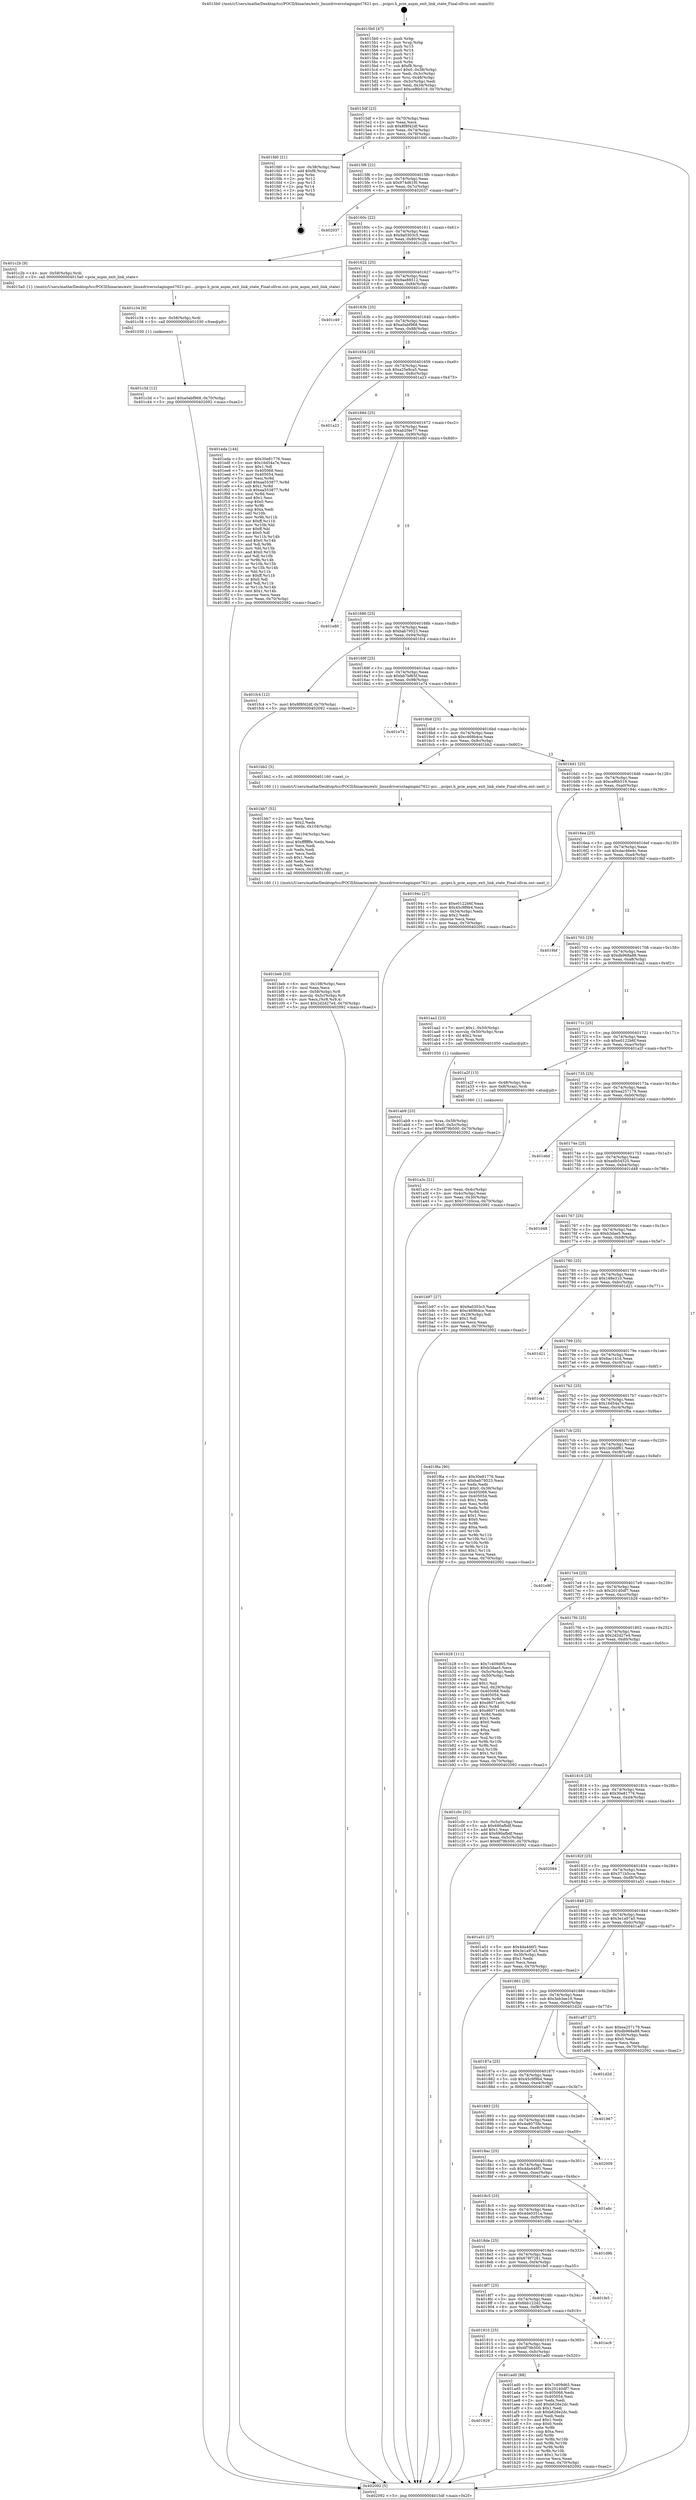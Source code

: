 digraph "0x4015b0" {
  label = "0x4015b0 (/mnt/c/Users/mathe/Desktop/tcc/POCII/binaries/extr_linuxdriversstagingmt7621-pci....pcipci.h_pcie_aspm_exit_link_state_Final-ollvm.out::main(0))"
  labelloc = "t"
  node[shape=record]

  Entry [label="",width=0.3,height=0.3,shape=circle,fillcolor=black,style=filled]
  "0x4015df" [label="{
     0x4015df [23]\l
     | [instrs]\l
     &nbsp;&nbsp;0x4015df \<+3\>: mov -0x70(%rbp),%eax\l
     &nbsp;&nbsp;0x4015e2 \<+2\>: mov %eax,%ecx\l
     &nbsp;&nbsp;0x4015e4 \<+6\>: sub $0x8f8f42df,%ecx\l
     &nbsp;&nbsp;0x4015ea \<+3\>: mov %eax,-0x74(%rbp)\l
     &nbsp;&nbsp;0x4015ed \<+3\>: mov %ecx,-0x78(%rbp)\l
     &nbsp;&nbsp;0x4015f0 \<+6\>: je 0000000000401fd0 \<main+0xa20\>\l
  }"]
  "0x401fd0" [label="{
     0x401fd0 [21]\l
     | [instrs]\l
     &nbsp;&nbsp;0x401fd0 \<+3\>: mov -0x38(%rbp),%eax\l
     &nbsp;&nbsp;0x401fd3 \<+7\>: add $0xf8,%rsp\l
     &nbsp;&nbsp;0x401fda \<+1\>: pop %rbx\l
     &nbsp;&nbsp;0x401fdb \<+2\>: pop %r12\l
     &nbsp;&nbsp;0x401fdd \<+2\>: pop %r13\l
     &nbsp;&nbsp;0x401fdf \<+2\>: pop %r14\l
     &nbsp;&nbsp;0x401fe1 \<+2\>: pop %r15\l
     &nbsp;&nbsp;0x401fe3 \<+1\>: pop %rbp\l
     &nbsp;&nbsp;0x401fe4 \<+1\>: ret\l
  }"]
  "0x4015f6" [label="{
     0x4015f6 [22]\l
     | [instrs]\l
     &nbsp;&nbsp;0x4015f6 \<+5\>: jmp 00000000004015fb \<main+0x4b\>\l
     &nbsp;&nbsp;0x4015fb \<+3\>: mov -0x74(%rbp),%eax\l
     &nbsp;&nbsp;0x4015fe \<+5\>: sub $0x974d61f0,%eax\l
     &nbsp;&nbsp;0x401603 \<+3\>: mov %eax,-0x7c(%rbp)\l
     &nbsp;&nbsp;0x401606 \<+6\>: je 0000000000402037 \<main+0xa87\>\l
  }"]
  Exit [label="",width=0.3,height=0.3,shape=circle,fillcolor=black,style=filled,peripheries=2]
  "0x402037" [label="{
     0x402037\l
  }", style=dashed]
  "0x40160c" [label="{
     0x40160c [22]\l
     | [instrs]\l
     &nbsp;&nbsp;0x40160c \<+5\>: jmp 0000000000401611 \<main+0x61\>\l
     &nbsp;&nbsp;0x401611 \<+3\>: mov -0x74(%rbp),%eax\l
     &nbsp;&nbsp;0x401614 \<+5\>: sub $0x9a0303c5,%eax\l
     &nbsp;&nbsp;0x401619 \<+3\>: mov %eax,-0x80(%rbp)\l
     &nbsp;&nbsp;0x40161c \<+6\>: je 0000000000401c2b \<main+0x67b\>\l
  }"]
  "0x401c3d" [label="{
     0x401c3d [12]\l
     | [instrs]\l
     &nbsp;&nbsp;0x401c3d \<+7\>: movl $0xa0abf968,-0x70(%rbp)\l
     &nbsp;&nbsp;0x401c44 \<+5\>: jmp 0000000000402092 \<main+0xae2\>\l
  }"]
  "0x401c2b" [label="{
     0x401c2b [9]\l
     | [instrs]\l
     &nbsp;&nbsp;0x401c2b \<+4\>: mov -0x58(%rbp),%rdi\l
     &nbsp;&nbsp;0x401c2f \<+5\>: call 00000000004015a0 \<pcie_aspm_exit_link_state\>\l
     | [calls]\l
     &nbsp;&nbsp;0x4015a0 \{1\} (/mnt/c/Users/mathe/Desktop/tcc/POCII/binaries/extr_linuxdriversstagingmt7621-pci....pcipci.h_pcie_aspm_exit_link_state_Final-ollvm.out::pcie_aspm_exit_link_state)\l
  }"]
  "0x401622" [label="{
     0x401622 [25]\l
     | [instrs]\l
     &nbsp;&nbsp;0x401622 \<+5\>: jmp 0000000000401627 \<main+0x77\>\l
     &nbsp;&nbsp;0x401627 \<+3\>: mov -0x74(%rbp),%eax\l
     &nbsp;&nbsp;0x40162a \<+5\>: sub $0x9ae88512,%eax\l
     &nbsp;&nbsp;0x40162f \<+6\>: mov %eax,-0x84(%rbp)\l
     &nbsp;&nbsp;0x401635 \<+6\>: je 0000000000401c49 \<main+0x699\>\l
  }"]
  "0x401c34" [label="{
     0x401c34 [9]\l
     | [instrs]\l
     &nbsp;&nbsp;0x401c34 \<+4\>: mov -0x58(%rbp),%rdi\l
     &nbsp;&nbsp;0x401c38 \<+5\>: call 0000000000401030 \<free@plt\>\l
     | [calls]\l
     &nbsp;&nbsp;0x401030 \{1\} (unknown)\l
  }"]
  "0x401c49" [label="{
     0x401c49\l
  }", style=dashed]
  "0x40163b" [label="{
     0x40163b [25]\l
     | [instrs]\l
     &nbsp;&nbsp;0x40163b \<+5\>: jmp 0000000000401640 \<main+0x90\>\l
     &nbsp;&nbsp;0x401640 \<+3\>: mov -0x74(%rbp),%eax\l
     &nbsp;&nbsp;0x401643 \<+5\>: sub $0xa0abf968,%eax\l
     &nbsp;&nbsp;0x401648 \<+6\>: mov %eax,-0x88(%rbp)\l
     &nbsp;&nbsp;0x40164e \<+6\>: je 0000000000401eda \<main+0x92a\>\l
  }"]
  "0x401beb" [label="{
     0x401beb [33]\l
     | [instrs]\l
     &nbsp;&nbsp;0x401beb \<+6\>: mov -0x108(%rbp),%ecx\l
     &nbsp;&nbsp;0x401bf1 \<+3\>: imul %eax,%ecx\l
     &nbsp;&nbsp;0x401bf4 \<+4\>: mov -0x58(%rbp),%r8\l
     &nbsp;&nbsp;0x401bf8 \<+4\>: movslq -0x5c(%rbp),%r9\l
     &nbsp;&nbsp;0x401bfc \<+4\>: mov %ecx,(%r8,%r9,4)\l
     &nbsp;&nbsp;0x401c00 \<+7\>: movl $0x2d2d27e4,-0x70(%rbp)\l
     &nbsp;&nbsp;0x401c07 \<+5\>: jmp 0000000000402092 \<main+0xae2\>\l
  }"]
  "0x401eda" [label="{
     0x401eda [144]\l
     | [instrs]\l
     &nbsp;&nbsp;0x401eda \<+5\>: mov $0x30e81776,%eax\l
     &nbsp;&nbsp;0x401edf \<+5\>: mov $0x16d54a7e,%ecx\l
     &nbsp;&nbsp;0x401ee4 \<+2\>: mov $0x1,%dl\l
     &nbsp;&nbsp;0x401ee6 \<+7\>: mov 0x405068,%esi\l
     &nbsp;&nbsp;0x401eed \<+7\>: mov 0x405054,%edi\l
     &nbsp;&nbsp;0x401ef4 \<+3\>: mov %esi,%r8d\l
     &nbsp;&nbsp;0x401ef7 \<+7\>: add $0xaa553877,%r8d\l
     &nbsp;&nbsp;0x401efe \<+4\>: sub $0x1,%r8d\l
     &nbsp;&nbsp;0x401f02 \<+7\>: sub $0xaa553877,%r8d\l
     &nbsp;&nbsp;0x401f09 \<+4\>: imul %r8d,%esi\l
     &nbsp;&nbsp;0x401f0d \<+3\>: and $0x1,%esi\l
     &nbsp;&nbsp;0x401f10 \<+3\>: cmp $0x0,%esi\l
     &nbsp;&nbsp;0x401f13 \<+4\>: sete %r9b\l
     &nbsp;&nbsp;0x401f17 \<+3\>: cmp $0xa,%edi\l
     &nbsp;&nbsp;0x401f1a \<+4\>: setl %r10b\l
     &nbsp;&nbsp;0x401f1e \<+3\>: mov %r9b,%r11b\l
     &nbsp;&nbsp;0x401f21 \<+4\>: xor $0xff,%r11b\l
     &nbsp;&nbsp;0x401f25 \<+3\>: mov %r10b,%bl\l
     &nbsp;&nbsp;0x401f28 \<+3\>: xor $0xff,%bl\l
     &nbsp;&nbsp;0x401f2b \<+3\>: xor $0x0,%dl\l
     &nbsp;&nbsp;0x401f2e \<+3\>: mov %r11b,%r14b\l
     &nbsp;&nbsp;0x401f31 \<+4\>: and $0x0,%r14b\l
     &nbsp;&nbsp;0x401f35 \<+3\>: and %dl,%r9b\l
     &nbsp;&nbsp;0x401f38 \<+3\>: mov %bl,%r15b\l
     &nbsp;&nbsp;0x401f3b \<+4\>: and $0x0,%r15b\l
     &nbsp;&nbsp;0x401f3f \<+3\>: and %dl,%r10b\l
     &nbsp;&nbsp;0x401f42 \<+3\>: or %r9b,%r14b\l
     &nbsp;&nbsp;0x401f45 \<+3\>: or %r10b,%r15b\l
     &nbsp;&nbsp;0x401f48 \<+3\>: xor %r15b,%r14b\l
     &nbsp;&nbsp;0x401f4b \<+3\>: or %bl,%r11b\l
     &nbsp;&nbsp;0x401f4e \<+4\>: xor $0xff,%r11b\l
     &nbsp;&nbsp;0x401f52 \<+3\>: or $0x0,%dl\l
     &nbsp;&nbsp;0x401f55 \<+3\>: and %dl,%r11b\l
     &nbsp;&nbsp;0x401f58 \<+3\>: or %r11b,%r14b\l
     &nbsp;&nbsp;0x401f5b \<+4\>: test $0x1,%r14b\l
     &nbsp;&nbsp;0x401f5f \<+3\>: cmovne %ecx,%eax\l
     &nbsp;&nbsp;0x401f62 \<+3\>: mov %eax,-0x70(%rbp)\l
     &nbsp;&nbsp;0x401f65 \<+5\>: jmp 0000000000402092 \<main+0xae2\>\l
  }"]
  "0x401654" [label="{
     0x401654 [25]\l
     | [instrs]\l
     &nbsp;&nbsp;0x401654 \<+5\>: jmp 0000000000401659 \<main+0xa9\>\l
     &nbsp;&nbsp;0x401659 \<+3\>: mov -0x74(%rbp),%eax\l
     &nbsp;&nbsp;0x40165c \<+5\>: sub $0xa25e9ca5,%eax\l
     &nbsp;&nbsp;0x401661 \<+6\>: mov %eax,-0x8c(%rbp)\l
     &nbsp;&nbsp;0x401667 \<+6\>: je 0000000000401a23 \<main+0x473\>\l
  }"]
  "0x401bb7" [label="{
     0x401bb7 [52]\l
     | [instrs]\l
     &nbsp;&nbsp;0x401bb7 \<+2\>: xor %ecx,%ecx\l
     &nbsp;&nbsp;0x401bb9 \<+5\>: mov $0x2,%edx\l
     &nbsp;&nbsp;0x401bbe \<+6\>: mov %edx,-0x104(%rbp)\l
     &nbsp;&nbsp;0x401bc4 \<+1\>: cltd\l
     &nbsp;&nbsp;0x401bc5 \<+6\>: mov -0x104(%rbp),%esi\l
     &nbsp;&nbsp;0x401bcb \<+2\>: idiv %esi\l
     &nbsp;&nbsp;0x401bcd \<+6\>: imul $0xfffffffe,%edx,%edx\l
     &nbsp;&nbsp;0x401bd3 \<+2\>: mov %ecx,%edi\l
     &nbsp;&nbsp;0x401bd5 \<+2\>: sub %edx,%edi\l
     &nbsp;&nbsp;0x401bd7 \<+2\>: mov %ecx,%edx\l
     &nbsp;&nbsp;0x401bd9 \<+3\>: sub $0x1,%edx\l
     &nbsp;&nbsp;0x401bdc \<+2\>: add %edx,%edi\l
     &nbsp;&nbsp;0x401bde \<+2\>: sub %edi,%ecx\l
     &nbsp;&nbsp;0x401be0 \<+6\>: mov %ecx,-0x108(%rbp)\l
     &nbsp;&nbsp;0x401be6 \<+5\>: call 0000000000401160 \<next_i\>\l
     | [calls]\l
     &nbsp;&nbsp;0x401160 \{1\} (/mnt/c/Users/mathe/Desktop/tcc/POCII/binaries/extr_linuxdriversstagingmt7621-pci....pcipci.h_pcie_aspm_exit_link_state_Final-ollvm.out::next_i)\l
  }"]
  "0x401a23" [label="{
     0x401a23\l
  }", style=dashed]
  "0x40166d" [label="{
     0x40166d [25]\l
     | [instrs]\l
     &nbsp;&nbsp;0x40166d \<+5\>: jmp 0000000000401672 \<main+0xc2\>\l
     &nbsp;&nbsp;0x401672 \<+3\>: mov -0x74(%rbp),%eax\l
     &nbsp;&nbsp;0x401675 \<+5\>: sub $0xab2f4e77,%eax\l
     &nbsp;&nbsp;0x40167a \<+6\>: mov %eax,-0x90(%rbp)\l
     &nbsp;&nbsp;0x401680 \<+6\>: je 0000000000401e80 \<main+0x8d0\>\l
  }"]
  "0x401929" [label="{
     0x401929\l
  }", style=dashed]
  "0x401e80" [label="{
     0x401e80\l
  }", style=dashed]
  "0x401686" [label="{
     0x401686 [25]\l
     | [instrs]\l
     &nbsp;&nbsp;0x401686 \<+5\>: jmp 000000000040168b \<main+0xdb\>\l
     &nbsp;&nbsp;0x40168b \<+3\>: mov -0x74(%rbp),%eax\l
     &nbsp;&nbsp;0x40168e \<+5\>: sub $0xbab79523,%eax\l
     &nbsp;&nbsp;0x401693 \<+6\>: mov %eax,-0x94(%rbp)\l
     &nbsp;&nbsp;0x401699 \<+6\>: je 0000000000401fc4 \<main+0xa14\>\l
  }"]
  "0x401ad0" [label="{
     0x401ad0 [88]\l
     | [instrs]\l
     &nbsp;&nbsp;0x401ad0 \<+5\>: mov $0x7c409d65,%eax\l
     &nbsp;&nbsp;0x401ad5 \<+5\>: mov $0x20140df7,%ecx\l
     &nbsp;&nbsp;0x401ada \<+7\>: mov 0x405068,%edx\l
     &nbsp;&nbsp;0x401ae1 \<+7\>: mov 0x405054,%esi\l
     &nbsp;&nbsp;0x401ae8 \<+2\>: mov %edx,%edi\l
     &nbsp;&nbsp;0x401aea \<+6\>: add $0xb626e2dc,%edi\l
     &nbsp;&nbsp;0x401af0 \<+3\>: sub $0x1,%edi\l
     &nbsp;&nbsp;0x401af3 \<+6\>: sub $0xb626e2dc,%edi\l
     &nbsp;&nbsp;0x401af9 \<+3\>: imul %edi,%edx\l
     &nbsp;&nbsp;0x401afc \<+3\>: and $0x1,%edx\l
     &nbsp;&nbsp;0x401aff \<+3\>: cmp $0x0,%edx\l
     &nbsp;&nbsp;0x401b02 \<+4\>: sete %r8b\l
     &nbsp;&nbsp;0x401b06 \<+3\>: cmp $0xa,%esi\l
     &nbsp;&nbsp;0x401b09 \<+4\>: setl %r9b\l
     &nbsp;&nbsp;0x401b0d \<+3\>: mov %r8b,%r10b\l
     &nbsp;&nbsp;0x401b10 \<+3\>: and %r9b,%r10b\l
     &nbsp;&nbsp;0x401b13 \<+3\>: xor %r9b,%r8b\l
     &nbsp;&nbsp;0x401b16 \<+3\>: or %r8b,%r10b\l
     &nbsp;&nbsp;0x401b19 \<+4\>: test $0x1,%r10b\l
     &nbsp;&nbsp;0x401b1d \<+3\>: cmovne %ecx,%eax\l
     &nbsp;&nbsp;0x401b20 \<+3\>: mov %eax,-0x70(%rbp)\l
     &nbsp;&nbsp;0x401b23 \<+5\>: jmp 0000000000402092 \<main+0xae2\>\l
  }"]
  "0x401fc4" [label="{
     0x401fc4 [12]\l
     | [instrs]\l
     &nbsp;&nbsp;0x401fc4 \<+7\>: movl $0x8f8f42df,-0x70(%rbp)\l
     &nbsp;&nbsp;0x401fcb \<+5\>: jmp 0000000000402092 \<main+0xae2\>\l
  }"]
  "0x40169f" [label="{
     0x40169f [25]\l
     | [instrs]\l
     &nbsp;&nbsp;0x40169f \<+5\>: jmp 00000000004016a4 \<main+0xf4\>\l
     &nbsp;&nbsp;0x4016a4 \<+3\>: mov -0x74(%rbp),%eax\l
     &nbsp;&nbsp;0x4016a7 \<+5\>: sub $0xbb7bf65f,%eax\l
     &nbsp;&nbsp;0x4016ac \<+6\>: mov %eax,-0x98(%rbp)\l
     &nbsp;&nbsp;0x4016b2 \<+6\>: je 0000000000401e74 \<main+0x8c4\>\l
  }"]
  "0x401910" [label="{
     0x401910 [25]\l
     | [instrs]\l
     &nbsp;&nbsp;0x401910 \<+5\>: jmp 0000000000401915 \<main+0x365\>\l
     &nbsp;&nbsp;0x401915 \<+3\>: mov -0x74(%rbp),%eax\l
     &nbsp;&nbsp;0x401918 \<+5\>: sub $0x6f79b500,%eax\l
     &nbsp;&nbsp;0x40191d \<+6\>: mov %eax,-0xfc(%rbp)\l
     &nbsp;&nbsp;0x401923 \<+6\>: je 0000000000401ad0 \<main+0x520\>\l
  }"]
  "0x401e74" [label="{
     0x401e74\l
  }", style=dashed]
  "0x4016b8" [label="{
     0x4016b8 [25]\l
     | [instrs]\l
     &nbsp;&nbsp;0x4016b8 \<+5\>: jmp 00000000004016bd \<main+0x10d\>\l
     &nbsp;&nbsp;0x4016bd \<+3\>: mov -0x74(%rbp),%eax\l
     &nbsp;&nbsp;0x4016c0 \<+5\>: sub $0xc469b4ce,%eax\l
     &nbsp;&nbsp;0x4016c5 \<+6\>: mov %eax,-0x9c(%rbp)\l
     &nbsp;&nbsp;0x4016cb \<+6\>: je 0000000000401bb2 \<main+0x602\>\l
  }"]
  "0x401ec9" [label="{
     0x401ec9\l
  }", style=dashed]
  "0x401bb2" [label="{
     0x401bb2 [5]\l
     | [instrs]\l
     &nbsp;&nbsp;0x401bb2 \<+5\>: call 0000000000401160 \<next_i\>\l
     | [calls]\l
     &nbsp;&nbsp;0x401160 \{1\} (/mnt/c/Users/mathe/Desktop/tcc/POCII/binaries/extr_linuxdriversstagingmt7621-pci....pcipci.h_pcie_aspm_exit_link_state_Final-ollvm.out::next_i)\l
  }"]
  "0x4016d1" [label="{
     0x4016d1 [25]\l
     | [instrs]\l
     &nbsp;&nbsp;0x4016d1 \<+5\>: jmp 00000000004016d6 \<main+0x126\>\l
     &nbsp;&nbsp;0x4016d6 \<+3\>: mov -0x74(%rbp),%eax\l
     &nbsp;&nbsp;0x4016d9 \<+5\>: sub $0xcef6b519,%eax\l
     &nbsp;&nbsp;0x4016de \<+6\>: mov %eax,-0xa0(%rbp)\l
     &nbsp;&nbsp;0x4016e4 \<+6\>: je 000000000040194c \<main+0x39c\>\l
  }"]
  "0x4018f7" [label="{
     0x4018f7 [25]\l
     | [instrs]\l
     &nbsp;&nbsp;0x4018f7 \<+5\>: jmp 00000000004018fc \<main+0x34c\>\l
     &nbsp;&nbsp;0x4018fc \<+3\>: mov -0x74(%rbp),%eax\l
     &nbsp;&nbsp;0x4018ff \<+5\>: sub $0x6bb122d2,%eax\l
     &nbsp;&nbsp;0x401904 \<+6\>: mov %eax,-0xf8(%rbp)\l
     &nbsp;&nbsp;0x40190a \<+6\>: je 0000000000401ec9 \<main+0x919\>\l
  }"]
  "0x40194c" [label="{
     0x40194c [27]\l
     | [instrs]\l
     &nbsp;&nbsp;0x40194c \<+5\>: mov $0xe0122b6f,%eax\l
     &nbsp;&nbsp;0x401951 \<+5\>: mov $0x45c9f9b4,%ecx\l
     &nbsp;&nbsp;0x401956 \<+3\>: mov -0x34(%rbp),%edx\l
     &nbsp;&nbsp;0x401959 \<+3\>: cmp $0x2,%edx\l
     &nbsp;&nbsp;0x40195c \<+3\>: cmovne %ecx,%eax\l
     &nbsp;&nbsp;0x40195f \<+3\>: mov %eax,-0x70(%rbp)\l
     &nbsp;&nbsp;0x401962 \<+5\>: jmp 0000000000402092 \<main+0xae2\>\l
  }"]
  "0x4016ea" [label="{
     0x4016ea [25]\l
     | [instrs]\l
     &nbsp;&nbsp;0x4016ea \<+5\>: jmp 00000000004016ef \<main+0x13f\>\l
     &nbsp;&nbsp;0x4016ef \<+3\>: mov -0x74(%rbp),%eax\l
     &nbsp;&nbsp;0x4016f2 \<+5\>: sub $0xdac46e4c,%eax\l
     &nbsp;&nbsp;0x4016f7 \<+6\>: mov %eax,-0xa4(%rbp)\l
     &nbsp;&nbsp;0x4016fd \<+6\>: je 00000000004019bf \<main+0x40f\>\l
  }"]
  "0x402092" [label="{
     0x402092 [5]\l
     | [instrs]\l
     &nbsp;&nbsp;0x402092 \<+5\>: jmp 00000000004015df \<main+0x2f\>\l
  }"]
  "0x4015b0" [label="{
     0x4015b0 [47]\l
     | [instrs]\l
     &nbsp;&nbsp;0x4015b0 \<+1\>: push %rbp\l
     &nbsp;&nbsp;0x4015b1 \<+3\>: mov %rsp,%rbp\l
     &nbsp;&nbsp;0x4015b4 \<+2\>: push %r15\l
     &nbsp;&nbsp;0x4015b6 \<+2\>: push %r14\l
     &nbsp;&nbsp;0x4015b8 \<+2\>: push %r13\l
     &nbsp;&nbsp;0x4015ba \<+2\>: push %r12\l
     &nbsp;&nbsp;0x4015bc \<+1\>: push %rbx\l
     &nbsp;&nbsp;0x4015bd \<+7\>: sub $0xf8,%rsp\l
     &nbsp;&nbsp;0x4015c4 \<+7\>: movl $0x0,-0x38(%rbp)\l
     &nbsp;&nbsp;0x4015cb \<+3\>: mov %edi,-0x3c(%rbp)\l
     &nbsp;&nbsp;0x4015ce \<+4\>: mov %rsi,-0x48(%rbp)\l
     &nbsp;&nbsp;0x4015d2 \<+3\>: mov -0x3c(%rbp),%edi\l
     &nbsp;&nbsp;0x4015d5 \<+3\>: mov %edi,-0x34(%rbp)\l
     &nbsp;&nbsp;0x4015d8 \<+7\>: movl $0xcef6b519,-0x70(%rbp)\l
  }"]
  "0x401fe5" [label="{
     0x401fe5\l
  }", style=dashed]
  "0x4019bf" [label="{
     0x4019bf\l
  }", style=dashed]
  "0x401703" [label="{
     0x401703 [25]\l
     | [instrs]\l
     &nbsp;&nbsp;0x401703 \<+5\>: jmp 0000000000401708 \<main+0x158\>\l
     &nbsp;&nbsp;0x401708 \<+3\>: mov -0x74(%rbp),%eax\l
     &nbsp;&nbsp;0x40170b \<+5\>: sub $0xdb968a88,%eax\l
     &nbsp;&nbsp;0x401710 \<+6\>: mov %eax,-0xa8(%rbp)\l
     &nbsp;&nbsp;0x401716 \<+6\>: je 0000000000401aa2 \<main+0x4f2\>\l
  }"]
  "0x4018de" [label="{
     0x4018de [25]\l
     | [instrs]\l
     &nbsp;&nbsp;0x4018de \<+5\>: jmp 00000000004018e3 \<main+0x333\>\l
     &nbsp;&nbsp;0x4018e3 \<+3\>: mov -0x74(%rbp),%eax\l
     &nbsp;&nbsp;0x4018e6 \<+5\>: sub $0x678f7281,%eax\l
     &nbsp;&nbsp;0x4018eb \<+6\>: mov %eax,-0xf4(%rbp)\l
     &nbsp;&nbsp;0x4018f1 \<+6\>: je 0000000000401fe5 \<main+0xa35\>\l
  }"]
  "0x401aa2" [label="{
     0x401aa2 [23]\l
     | [instrs]\l
     &nbsp;&nbsp;0x401aa2 \<+7\>: movl $0x1,-0x50(%rbp)\l
     &nbsp;&nbsp;0x401aa9 \<+4\>: movslq -0x50(%rbp),%rax\l
     &nbsp;&nbsp;0x401aad \<+4\>: shl $0x2,%rax\l
     &nbsp;&nbsp;0x401ab1 \<+3\>: mov %rax,%rdi\l
     &nbsp;&nbsp;0x401ab4 \<+5\>: call 0000000000401050 \<malloc@plt\>\l
     | [calls]\l
     &nbsp;&nbsp;0x401050 \{1\} (unknown)\l
  }"]
  "0x40171c" [label="{
     0x40171c [25]\l
     | [instrs]\l
     &nbsp;&nbsp;0x40171c \<+5\>: jmp 0000000000401721 \<main+0x171\>\l
     &nbsp;&nbsp;0x401721 \<+3\>: mov -0x74(%rbp),%eax\l
     &nbsp;&nbsp;0x401724 \<+5\>: sub $0xe0122b6f,%eax\l
     &nbsp;&nbsp;0x401729 \<+6\>: mov %eax,-0xac(%rbp)\l
     &nbsp;&nbsp;0x40172f \<+6\>: je 0000000000401a2f \<main+0x47f\>\l
  }"]
  "0x401d9b" [label="{
     0x401d9b\l
  }", style=dashed]
  "0x401a2f" [label="{
     0x401a2f [13]\l
     | [instrs]\l
     &nbsp;&nbsp;0x401a2f \<+4\>: mov -0x48(%rbp),%rax\l
     &nbsp;&nbsp;0x401a33 \<+4\>: mov 0x8(%rax),%rdi\l
     &nbsp;&nbsp;0x401a37 \<+5\>: call 0000000000401060 \<atoi@plt\>\l
     | [calls]\l
     &nbsp;&nbsp;0x401060 \{1\} (unknown)\l
  }"]
  "0x401735" [label="{
     0x401735 [25]\l
     | [instrs]\l
     &nbsp;&nbsp;0x401735 \<+5\>: jmp 000000000040173a \<main+0x18a\>\l
     &nbsp;&nbsp;0x40173a \<+3\>: mov -0x74(%rbp),%eax\l
     &nbsp;&nbsp;0x40173d \<+5\>: sub $0xea257179,%eax\l
     &nbsp;&nbsp;0x401742 \<+6\>: mov %eax,-0xb0(%rbp)\l
     &nbsp;&nbsp;0x401748 \<+6\>: je 0000000000401ebd \<main+0x90d\>\l
  }"]
  "0x401a3c" [label="{
     0x401a3c [21]\l
     | [instrs]\l
     &nbsp;&nbsp;0x401a3c \<+3\>: mov %eax,-0x4c(%rbp)\l
     &nbsp;&nbsp;0x401a3f \<+3\>: mov -0x4c(%rbp),%eax\l
     &nbsp;&nbsp;0x401a42 \<+3\>: mov %eax,-0x30(%rbp)\l
     &nbsp;&nbsp;0x401a45 \<+7\>: movl $0x371b5cca,-0x70(%rbp)\l
     &nbsp;&nbsp;0x401a4c \<+5\>: jmp 0000000000402092 \<main+0xae2\>\l
  }"]
  "0x4018c5" [label="{
     0x4018c5 [25]\l
     | [instrs]\l
     &nbsp;&nbsp;0x4018c5 \<+5\>: jmp 00000000004018ca \<main+0x31a\>\l
     &nbsp;&nbsp;0x4018ca \<+3\>: mov -0x74(%rbp),%eax\l
     &nbsp;&nbsp;0x4018cd \<+5\>: sub $0x4de0351a,%eax\l
     &nbsp;&nbsp;0x4018d2 \<+6\>: mov %eax,-0xf0(%rbp)\l
     &nbsp;&nbsp;0x4018d8 \<+6\>: je 0000000000401d9b \<main+0x7eb\>\l
  }"]
  "0x401ebd" [label="{
     0x401ebd\l
  }", style=dashed]
  "0x40174e" [label="{
     0x40174e [25]\l
     | [instrs]\l
     &nbsp;&nbsp;0x40174e \<+5\>: jmp 0000000000401753 \<main+0x1a3\>\l
     &nbsp;&nbsp;0x401753 \<+3\>: mov -0x74(%rbp),%eax\l
     &nbsp;&nbsp;0x401756 \<+5\>: sub $0xedb54525,%eax\l
     &nbsp;&nbsp;0x40175b \<+6\>: mov %eax,-0xb4(%rbp)\l
     &nbsp;&nbsp;0x401761 \<+6\>: je 0000000000401d48 \<main+0x798\>\l
  }"]
  "0x401a6c" [label="{
     0x401a6c\l
  }", style=dashed]
  "0x401d48" [label="{
     0x401d48\l
  }", style=dashed]
  "0x401767" [label="{
     0x401767 [25]\l
     | [instrs]\l
     &nbsp;&nbsp;0x401767 \<+5\>: jmp 000000000040176c \<main+0x1bc\>\l
     &nbsp;&nbsp;0x40176c \<+3\>: mov -0x74(%rbp),%eax\l
     &nbsp;&nbsp;0x40176f \<+5\>: sub $0xb3dae5,%eax\l
     &nbsp;&nbsp;0x401774 \<+6\>: mov %eax,-0xb8(%rbp)\l
     &nbsp;&nbsp;0x40177a \<+6\>: je 0000000000401b97 \<main+0x5e7\>\l
  }"]
  "0x4018ac" [label="{
     0x4018ac [25]\l
     | [instrs]\l
     &nbsp;&nbsp;0x4018ac \<+5\>: jmp 00000000004018b1 \<main+0x301\>\l
     &nbsp;&nbsp;0x4018b1 \<+3\>: mov -0x74(%rbp),%eax\l
     &nbsp;&nbsp;0x4018b4 \<+5\>: sub $0x4da446f1,%eax\l
     &nbsp;&nbsp;0x4018b9 \<+6\>: mov %eax,-0xec(%rbp)\l
     &nbsp;&nbsp;0x4018bf \<+6\>: je 0000000000401a6c \<main+0x4bc\>\l
  }"]
  "0x401b97" [label="{
     0x401b97 [27]\l
     | [instrs]\l
     &nbsp;&nbsp;0x401b97 \<+5\>: mov $0x9a0303c5,%eax\l
     &nbsp;&nbsp;0x401b9c \<+5\>: mov $0xc469b4ce,%ecx\l
     &nbsp;&nbsp;0x401ba1 \<+3\>: mov -0x29(%rbp),%dl\l
     &nbsp;&nbsp;0x401ba4 \<+3\>: test $0x1,%dl\l
     &nbsp;&nbsp;0x401ba7 \<+3\>: cmovne %ecx,%eax\l
     &nbsp;&nbsp;0x401baa \<+3\>: mov %eax,-0x70(%rbp)\l
     &nbsp;&nbsp;0x401bad \<+5\>: jmp 0000000000402092 \<main+0xae2\>\l
  }"]
  "0x401780" [label="{
     0x401780 [25]\l
     | [instrs]\l
     &nbsp;&nbsp;0x401780 \<+5\>: jmp 0000000000401785 \<main+0x1d5\>\l
     &nbsp;&nbsp;0x401785 \<+3\>: mov -0x74(%rbp),%eax\l
     &nbsp;&nbsp;0x401788 \<+5\>: sub $0x188e310,%eax\l
     &nbsp;&nbsp;0x40178d \<+6\>: mov %eax,-0xbc(%rbp)\l
     &nbsp;&nbsp;0x401793 \<+6\>: je 0000000000401d21 \<main+0x771\>\l
  }"]
  "0x402009" [label="{
     0x402009\l
  }", style=dashed]
  "0x401d21" [label="{
     0x401d21\l
  }", style=dashed]
  "0x401799" [label="{
     0x401799 [25]\l
     | [instrs]\l
     &nbsp;&nbsp;0x401799 \<+5\>: jmp 000000000040179e \<main+0x1ee\>\l
     &nbsp;&nbsp;0x40179e \<+3\>: mov -0x74(%rbp),%eax\l
     &nbsp;&nbsp;0x4017a1 \<+5\>: sub $0x6ac141d,%eax\l
     &nbsp;&nbsp;0x4017a6 \<+6\>: mov %eax,-0xc0(%rbp)\l
     &nbsp;&nbsp;0x4017ac \<+6\>: je 0000000000401ca1 \<main+0x6f1\>\l
  }"]
  "0x401893" [label="{
     0x401893 [25]\l
     | [instrs]\l
     &nbsp;&nbsp;0x401893 \<+5\>: jmp 0000000000401898 \<main+0x2e8\>\l
     &nbsp;&nbsp;0x401898 \<+3\>: mov -0x74(%rbp),%eax\l
     &nbsp;&nbsp;0x40189b \<+5\>: sub $0x4a8075fe,%eax\l
     &nbsp;&nbsp;0x4018a0 \<+6\>: mov %eax,-0xe8(%rbp)\l
     &nbsp;&nbsp;0x4018a6 \<+6\>: je 0000000000402009 \<main+0xa59\>\l
  }"]
  "0x401ca1" [label="{
     0x401ca1\l
  }", style=dashed]
  "0x4017b2" [label="{
     0x4017b2 [25]\l
     | [instrs]\l
     &nbsp;&nbsp;0x4017b2 \<+5\>: jmp 00000000004017b7 \<main+0x207\>\l
     &nbsp;&nbsp;0x4017b7 \<+3\>: mov -0x74(%rbp),%eax\l
     &nbsp;&nbsp;0x4017ba \<+5\>: sub $0x16d54a7e,%eax\l
     &nbsp;&nbsp;0x4017bf \<+6\>: mov %eax,-0xc4(%rbp)\l
     &nbsp;&nbsp;0x4017c5 \<+6\>: je 0000000000401f6a \<main+0x9ba\>\l
  }"]
  "0x401967" [label="{
     0x401967\l
  }", style=dashed]
  "0x401f6a" [label="{
     0x401f6a [90]\l
     | [instrs]\l
     &nbsp;&nbsp;0x401f6a \<+5\>: mov $0x30e81776,%eax\l
     &nbsp;&nbsp;0x401f6f \<+5\>: mov $0xbab79523,%ecx\l
     &nbsp;&nbsp;0x401f74 \<+2\>: xor %edx,%edx\l
     &nbsp;&nbsp;0x401f76 \<+7\>: movl $0x0,-0x38(%rbp)\l
     &nbsp;&nbsp;0x401f7d \<+7\>: mov 0x405068,%esi\l
     &nbsp;&nbsp;0x401f84 \<+7\>: mov 0x405054,%edi\l
     &nbsp;&nbsp;0x401f8b \<+3\>: sub $0x1,%edx\l
     &nbsp;&nbsp;0x401f8e \<+3\>: mov %esi,%r8d\l
     &nbsp;&nbsp;0x401f91 \<+3\>: add %edx,%r8d\l
     &nbsp;&nbsp;0x401f94 \<+4\>: imul %r8d,%esi\l
     &nbsp;&nbsp;0x401f98 \<+3\>: and $0x1,%esi\l
     &nbsp;&nbsp;0x401f9b \<+3\>: cmp $0x0,%esi\l
     &nbsp;&nbsp;0x401f9e \<+4\>: sete %r9b\l
     &nbsp;&nbsp;0x401fa2 \<+3\>: cmp $0xa,%edi\l
     &nbsp;&nbsp;0x401fa5 \<+4\>: setl %r10b\l
     &nbsp;&nbsp;0x401fa9 \<+3\>: mov %r9b,%r11b\l
     &nbsp;&nbsp;0x401fac \<+3\>: and %r10b,%r11b\l
     &nbsp;&nbsp;0x401faf \<+3\>: xor %r10b,%r9b\l
     &nbsp;&nbsp;0x401fb2 \<+3\>: or %r9b,%r11b\l
     &nbsp;&nbsp;0x401fb5 \<+4\>: test $0x1,%r11b\l
     &nbsp;&nbsp;0x401fb9 \<+3\>: cmovne %ecx,%eax\l
     &nbsp;&nbsp;0x401fbc \<+3\>: mov %eax,-0x70(%rbp)\l
     &nbsp;&nbsp;0x401fbf \<+5\>: jmp 0000000000402092 \<main+0xae2\>\l
  }"]
  "0x4017cb" [label="{
     0x4017cb [25]\l
     | [instrs]\l
     &nbsp;&nbsp;0x4017cb \<+5\>: jmp 00000000004017d0 \<main+0x220\>\l
     &nbsp;&nbsp;0x4017d0 \<+3\>: mov -0x74(%rbp),%eax\l
     &nbsp;&nbsp;0x4017d3 \<+5\>: sub $0x1b0ddf61,%eax\l
     &nbsp;&nbsp;0x4017d8 \<+6\>: mov %eax,-0xc8(%rbp)\l
     &nbsp;&nbsp;0x4017de \<+6\>: je 0000000000401e9f \<main+0x8ef\>\l
  }"]
  "0x40187a" [label="{
     0x40187a [25]\l
     | [instrs]\l
     &nbsp;&nbsp;0x40187a \<+5\>: jmp 000000000040187f \<main+0x2cf\>\l
     &nbsp;&nbsp;0x40187f \<+3\>: mov -0x74(%rbp),%eax\l
     &nbsp;&nbsp;0x401882 \<+5\>: sub $0x45c9f9b4,%eax\l
     &nbsp;&nbsp;0x401887 \<+6\>: mov %eax,-0xe4(%rbp)\l
     &nbsp;&nbsp;0x40188d \<+6\>: je 0000000000401967 \<main+0x3b7\>\l
  }"]
  "0x401e9f" [label="{
     0x401e9f\l
  }", style=dashed]
  "0x4017e4" [label="{
     0x4017e4 [25]\l
     | [instrs]\l
     &nbsp;&nbsp;0x4017e4 \<+5\>: jmp 00000000004017e9 \<main+0x239\>\l
     &nbsp;&nbsp;0x4017e9 \<+3\>: mov -0x74(%rbp),%eax\l
     &nbsp;&nbsp;0x4017ec \<+5\>: sub $0x20140df7,%eax\l
     &nbsp;&nbsp;0x4017f1 \<+6\>: mov %eax,-0xcc(%rbp)\l
     &nbsp;&nbsp;0x4017f7 \<+6\>: je 0000000000401b28 \<main+0x578\>\l
  }"]
  "0x401d2d" [label="{
     0x401d2d\l
  }", style=dashed]
  "0x401b28" [label="{
     0x401b28 [111]\l
     | [instrs]\l
     &nbsp;&nbsp;0x401b28 \<+5\>: mov $0x7c409d65,%eax\l
     &nbsp;&nbsp;0x401b2d \<+5\>: mov $0xb3dae5,%ecx\l
     &nbsp;&nbsp;0x401b32 \<+3\>: mov -0x5c(%rbp),%edx\l
     &nbsp;&nbsp;0x401b35 \<+3\>: cmp -0x50(%rbp),%edx\l
     &nbsp;&nbsp;0x401b38 \<+4\>: setl %sil\l
     &nbsp;&nbsp;0x401b3c \<+4\>: and $0x1,%sil\l
     &nbsp;&nbsp;0x401b40 \<+4\>: mov %sil,-0x29(%rbp)\l
     &nbsp;&nbsp;0x401b44 \<+7\>: mov 0x405068,%edx\l
     &nbsp;&nbsp;0x401b4b \<+7\>: mov 0x405054,%edi\l
     &nbsp;&nbsp;0x401b52 \<+3\>: mov %edx,%r8d\l
     &nbsp;&nbsp;0x401b55 \<+7\>: add $0xd6071e00,%r8d\l
     &nbsp;&nbsp;0x401b5c \<+4\>: sub $0x1,%r8d\l
     &nbsp;&nbsp;0x401b60 \<+7\>: sub $0xd6071e00,%r8d\l
     &nbsp;&nbsp;0x401b67 \<+4\>: imul %r8d,%edx\l
     &nbsp;&nbsp;0x401b6b \<+3\>: and $0x1,%edx\l
     &nbsp;&nbsp;0x401b6e \<+3\>: cmp $0x0,%edx\l
     &nbsp;&nbsp;0x401b71 \<+4\>: sete %sil\l
     &nbsp;&nbsp;0x401b75 \<+3\>: cmp $0xa,%edi\l
     &nbsp;&nbsp;0x401b78 \<+4\>: setl %r9b\l
     &nbsp;&nbsp;0x401b7c \<+3\>: mov %sil,%r10b\l
     &nbsp;&nbsp;0x401b7f \<+3\>: and %r9b,%r10b\l
     &nbsp;&nbsp;0x401b82 \<+3\>: xor %r9b,%sil\l
     &nbsp;&nbsp;0x401b85 \<+3\>: or %sil,%r10b\l
     &nbsp;&nbsp;0x401b88 \<+4\>: test $0x1,%r10b\l
     &nbsp;&nbsp;0x401b8c \<+3\>: cmovne %ecx,%eax\l
     &nbsp;&nbsp;0x401b8f \<+3\>: mov %eax,-0x70(%rbp)\l
     &nbsp;&nbsp;0x401b92 \<+5\>: jmp 0000000000402092 \<main+0xae2\>\l
  }"]
  "0x4017fd" [label="{
     0x4017fd [25]\l
     | [instrs]\l
     &nbsp;&nbsp;0x4017fd \<+5\>: jmp 0000000000401802 \<main+0x252\>\l
     &nbsp;&nbsp;0x401802 \<+3\>: mov -0x74(%rbp),%eax\l
     &nbsp;&nbsp;0x401805 \<+5\>: sub $0x2d2d27e4,%eax\l
     &nbsp;&nbsp;0x40180a \<+6\>: mov %eax,-0xd0(%rbp)\l
     &nbsp;&nbsp;0x401810 \<+6\>: je 0000000000401c0c \<main+0x65c\>\l
  }"]
  "0x401ab9" [label="{
     0x401ab9 [23]\l
     | [instrs]\l
     &nbsp;&nbsp;0x401ab9 \<+4\>: mov %rax,-0x58(%rbp)\l
     &nbsp;&nbsp;0x401abd \<+7\>: movl $0x0,-0x5c(%rbp)\l
     &nbsp;&nbsp;0x401ac4 \<+7\>: movl $0x6f79b500,-0x70(%rbp)\l
     &nbsp;&nbsp;0x401acb \<+5\>: jmp 0000000000402092 \<main+0xae2\>\l
  }"]
  "0x401c0c" [label="{
     0x401c0c [31]\l
     | [instrs]\l
     &nbsp;&nbsp;0x401c0c \<+3\>: mov -0x5c(%rbp),%eax\l
     &nbsp;&nbsp;0x401c0f \<+5\>: sub $0x690afbdf,%eax\l
     &nbsp;&nbsp;0x401c14 \<+3\>: add $0x1,%eax\l
     &nbsp;&nbsp;0x401c17 \<+5\>: add $0x690afbdf,%eax\l
     &nbsp;&nbsp;0x401c1c \<+3\>: mov %eax,-0x5c(%rbp)\l
     &nbsp;&nbsp;0x401c1f \<+7\>: movl $0x6f79b500,-0x70(%rbp)\l
     &nbsp;&nbsp;0x401c26 \<+5\>: jmp 0000000000402092 \<main+0xae2\>\l
  }"]
  "0x401816" [label="{
     0x401816 [25]\l
     | [instrs]\l
     &nbsp;&nbsp;0x401816 \<+5\>: jmp 000000000040181b \<main+0x26b\>\l
     &nbsp;&nbsp;0x40181b \<+3\>: mov -0x74(%rbp),%eax\l
     &nbsp;&nbsp;0x40181e \<+5\>: sub $0x30e81776,%eax\l
     &nbsp;&nbsp;0x401823 \<+6\>: mov %eax,-0xd4(%rbp)\l
     &nbsp;&nbsp;0x401829 \<+6\>: je 0000000000402084 \<main+0xad4\>\l
  }"]
  "0x401861" [label="{
     0x401861 [25]\l
     | [instrs]\l
     &nbsp;&nbsp;0x401861 \<+5\>: jmp 0000000000401866 \<main+0x2b6\>\l
     &nbsp;&nbsp;0x401866 \<+3\>: mov -0x74(%rbp),%eax\l
     &nbsp;&nbsp;0x401869 \<+5\>: sub $0x3eb3ee19,%eax\l
     &nbsp;&nbsp;0x40186e \<+6\>: mov %eax,-0xe0(%rbp)\l
     &nbsp;&nbsp;0x401874 \<+6\>: je 0000000000401d2d \<main+0x77d\>\l
  }"]
  "0x402084" [label="{
     0x402084\l
  }", style=dashed]
  "0x40182f" [label="{
     0x40182f [25]\l
     | [instrs]\l
     &nbsp;&nbsp;0x40182f \<+5\>: jmp 0000000000401834 \<main+0x284\>\l
     &nbsp;&nbsp;0x401834 \<+3\>: mov -0x74(%rbp),%eax\l
     &nbsp;&nbsp;0x401837 \<+5\>: sub $0x371b5cca,%eax\l
     &nbsp;&nbsp;0x40183c \<+6\>: mov %eax,-0xd8(%rbp)\l
     &nbsp;&nbsp;0x401842 \<+6\>: je 0000000000401a51 \<main+0x4a1\>\l
  }"]
  "0x401a87" [label="{
     0x401a87 [27]\l
     | [instrs]\l
     &nbsp;&nbsp;0x401a87 \<+5\>: mov $0xea257179,%eax\l
     &nbsp;&nbsp;0x401a8c \<+5\>: mov $0xdb968a88,%ecx\l
     &nbsp;&nbsp;0x401a91 \<+3\>: mov -0x30(%rbp),%edx\l
     &nbsp;&nbsp;0x401a94 \<+3\>: cmp $0x0,%edx\l
     &nbsp;&nbsp;0x401a97 \<+3\>: cmove %ecx,%eax\l
     &nbsp;&nbsp;0x401a9a \<+3\>: mov %eax,-0x70(%rbp)\l
     &nbsp;&nbsp;0x401a9d \<+5\>: jmp 0000000000402092 \<main+0xae2\>\l
  }"]
  "0x401a51" [label="{
     0x401a51 [27]\l
     | [instrs]\l
     &nbsp;&nbsp;0x401a51 \<+5\>: mov $0x4da446f1,%eax\l
     &nbsp;&nbsp;0x401a56 \<+5\>: mov $0x3e1a97a5,%ecx\l
     &nbsp;&nbsp;0x401a5b \<+3\>: mov -0x30(%rbp),%edx\l
     &nbsp;&nbsp;0x401a5e \<+3\>: cmp $0x1,%edx\l
     &nbsp;&nbsp;0x401a61 \<+3\>: cmovl %ecx,%eax\l
     &nbsp;&nbsp;0x401a64 \<+3\>: mov %eax,-0x70(%rbp)\l
     &nbsp;&nbsp;0x401a67 \<+5\>: jmp 0000000000402092 \<main+0xae2\>\l
  }"]
  "0x401848" [label="{
     0x401848 [25]\l
     | [instrs]\l
     &nbsp;&nbsp;0x401848 \<+5\>: jmp 000000000040184d \<main+0x29d\>\l
     &nbsp;&nbsp;0x40184d \<+3\>: mov -0x74(%rbp),%eax\l
     &nbsp;&nbsp;0x401850 \<+5\>: sub $0x3e1a97a5,%eax\l
     &nbsp;&nbsp;0x401855 \<+6\>: mov %eax,-0xdc(%rbp)\l
     &nbsp;&nbsp;0x40185b \<+6\>: je 0000000000401a87 \<main+0x4d7\>\l
  }"]
  Entry -> "0x4015b0" [label=" 1"]
  "0x4015df" -> "0x401fd0" [label=" 1"]
  "0x4015df" -> "0x4015f6" [label=" 17"]
  "0x401fd0" -> Exit [label=" 1"]
  "0x4015f6" -> "0x402037" [label=" 0"]
  "0x4015f6" -> "0x40160c" [label=" 17"]
  "0x401fc4" -> "0x402092" [label=" 1"]
  "0x40160c" -> "0x401c2b" [label=" 1"]
  "0x40160c" -> "0x401622" [label=" 16"]
  "0x401f6a" -> "0x402092" [label=" 1"]
  "0x401622" -> "0x401c49" [label=" 0"]
  "0x401622" -> "0x40163b" [label=" 16"]
  "0x401eda" -> "0x402092" [label=" 1"]
  "0x40163b" -> "0x401eda" [label=" 1"]
  "0x40163b" -> "0x401654" [label=" 15"]
  "0x401c3d" -> "0x402092" [label=" 1"]
  "0x401654" -> "0x401a23" [label=" 0"]
  "0x401654" -> "0x40166d" [label=" 15"]
  "0x401c34" -> "0x401c3d" [label=" 1"]
  "0x40166d" -> "0x401e80" [label=" 0"]
  "0x40166d" -> "0x401686" [label=" 15"]
  "0x401c2b" -> "0x401c34" [label=" 1"]
  "0x401686" -> "0x401fc4" [label=" 1"]
  "0x401686" -> "0x40169f" [label=" 14"]
  "0x401c0c" -> "0x402092" [label=" 1"]
  "0x40169f" -> "0x401e74" [label=" 0"]
  "0x40169f" -> "0x4016b8" [label=" 14"]
  "0x401bb7" -> "0x401beb" [label=" 1"]
  "0x4016b8" -> "0x401bb2" [label=" 1"]
  "0x4016b8" -> "0x4016d1" [label=" 13"]
  "0x401bb2" -> "0x401bb7" [label=" 1"]
  "0x4016d1" -> "0x40194c" [label=" 1"]
  "0x4016d1" -> "0x4016ea" [label=" 12"]
  "0x40194c" -> "0x402092" [label=" 1"]
  "0x4015b0" -> "0x4015df" [label=" 1"]
  "0x402092" -> "0x4015df" [label=" 17"]
  "0x401b28" -> "0x402092" [label=" 2"]
  "0x4016ea" -> "0x4019bf" [label=" 0"]
  "0x4016ea" -> "0x401703" [label=" 12"]
  "0x401ad0" -> "0x402092" [label=" 2"]
  "0x401703" -> "0x401aa2" [label=" 1"]
  "0x401703" -> "0x40171c" [label=" 11"]
  "0x401910" -> "0x401ad0" [label=" 2"]
  "0x40171c" -> "0x401a2f" [label=" 1"]
  "0x40171c" -> "0x401735" [label=" 10"]
  "0x401a2f" -> "0x401a3c" [label=" 1"]
  "0x401a3c" -> "0x402092" [label=" 1"]
  "0x401beb" -> "0x402092" [label=" 1"]
  "0x401735" -> "0x401ebd" [label=" 0"]
  "0x401735" -> "0x40174e" [label=" 10"]
  "0x4018f7" -> "0x401ec9" [label=" 0"]
  "0x40174e" -> "0x401d48" [label=" 0"]
  "0x40174e" -> "0x401767" [label=" 10"]
  "0x401b97" -> "0x402092" [label=" 2"]
  "0x401767" -> "0x401b97" [label=" 2"]
  "0x401767" -> "0x401780" [label=" 8"]
  "0x4018de" -> "0x401fe5" [label=" 0"]
  "0x401780" -> "0x401d21" [label=" 0"]
  "0x401780" -> "0x401799" [label=" 8"]
  "0x401910" -> "0x401929" [label=" 0"]
  "0x401799" -> "0x401ca1" [label=" 0"]
  "0x401799" -> "0x4017b2" [label=" 8"]
  "0x4018c5" -> "0x401d9b" [label=" 0"]
  "0x4017b2" -> "0x401f6a" [label=" 1"]
  "0x4017b2" -> "0x4017cb" [label=" 7"]
  "0x4018f7" -> "0x401910" [label=" 2"]
  "0x4017cb" -> "0x401e9f" [label=" 0"]
  "0x4017cb" -> "0x4017e4" [label=" 7"]
  "0x4018ac" -> "0x401a6c" [label=" 0"]
  "0x4017e4" -> "0x401b28" [label=" 2"]
  "0x4017e4" -> "0x4017fd" [label=" 5"]
  "0x4018de" -> "0x4018f7" [label=" 2"]
  "0x4017fd" -> "0x401c0c" [label=" 1"]
  "0x4017fd" -> "0x401816" [label=" 4"]
  "0x401893" -> "0x402009" [label=" 0"]
  "0x401816" -> "0x402084" [label=" 0"]
  "0x401816" -> "0x40182f" [label=" 4"]
  "0x4018c5" -> "0x4018de" [label=" 2"]
  "0x40182f" -> "0x401a51" [label=" 1"]
  "0x40182f" -> "0x401848" [label=" 3"]
  "0x401a51" -> "0x402092" [label=" 1"]
  "0x40187a" -> "0x401893" [label=" 2"]
  "0x401848" -> "0x401a87" [label=" 1"]
  "0x401848" -> "0x401861" [label=" 2"]
  "0x401a87" -> "0x402092" [label=" 1"]
  "0x401aa2" -> "0x401ab9" [label=" 1"]
  "0x401ab9" -> "0x402092" [label=" 1"]
  "0x401893" -> "0x4018ac" [label=" 2"]
  "0x401861" -> "0x401d2d" [label=" 0"]
  "0x401861" -> "0x40187a" [label=" 2"]
  "0x4018ac" -> "0x4018c5" [label=" 2"]
  "0x40187a" -> "0x401967" [label=" 0"]
}
